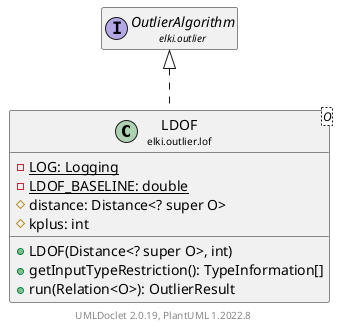 @startuml
    remove .*\.(Instance|Par|Parameterizer|Factory)$
    set namespaceSeparator none
    hide empty fields
    hide empty methods

    class "<size:14>LDOF\n<size:10>elki.outlier.lof" as elki.outlier.lof.LDOF<O> [[LDOF.html]] {
        {static} -LOG: Logging
        {static} -LDOF_BASELINE: double
        #distance: Distance<? super O>
        #kplus: int
        +LDOF(Distance<? super O>, int)
        +getInputTypeRestriction(): TypeInformation[]
        +run(Relation<O>): OutlierResult
    }

    interface "<size:14>OutlierAlgorithm\n<size:10>elki.outlier" as elki.outlier.OutlierAlgorithm [[../OutlierAlgorithm.html]]
    class "<size:14>LDOF.Par\n<size:10>elki.outlier.lof" as elki.outlier.lof.LDOF.Par<O> [[LDOF.Par.html]]

    elki.outlier.OutlierAlgorithm <|.. elki.outlier.lof.LDOF
    elki.outlier.lof.LDOF +-- elki.outlier.lof.LDOF.Par

    center footer UMLDoclet 2.0.19, PlantUML 1.2022.8
@enduml
